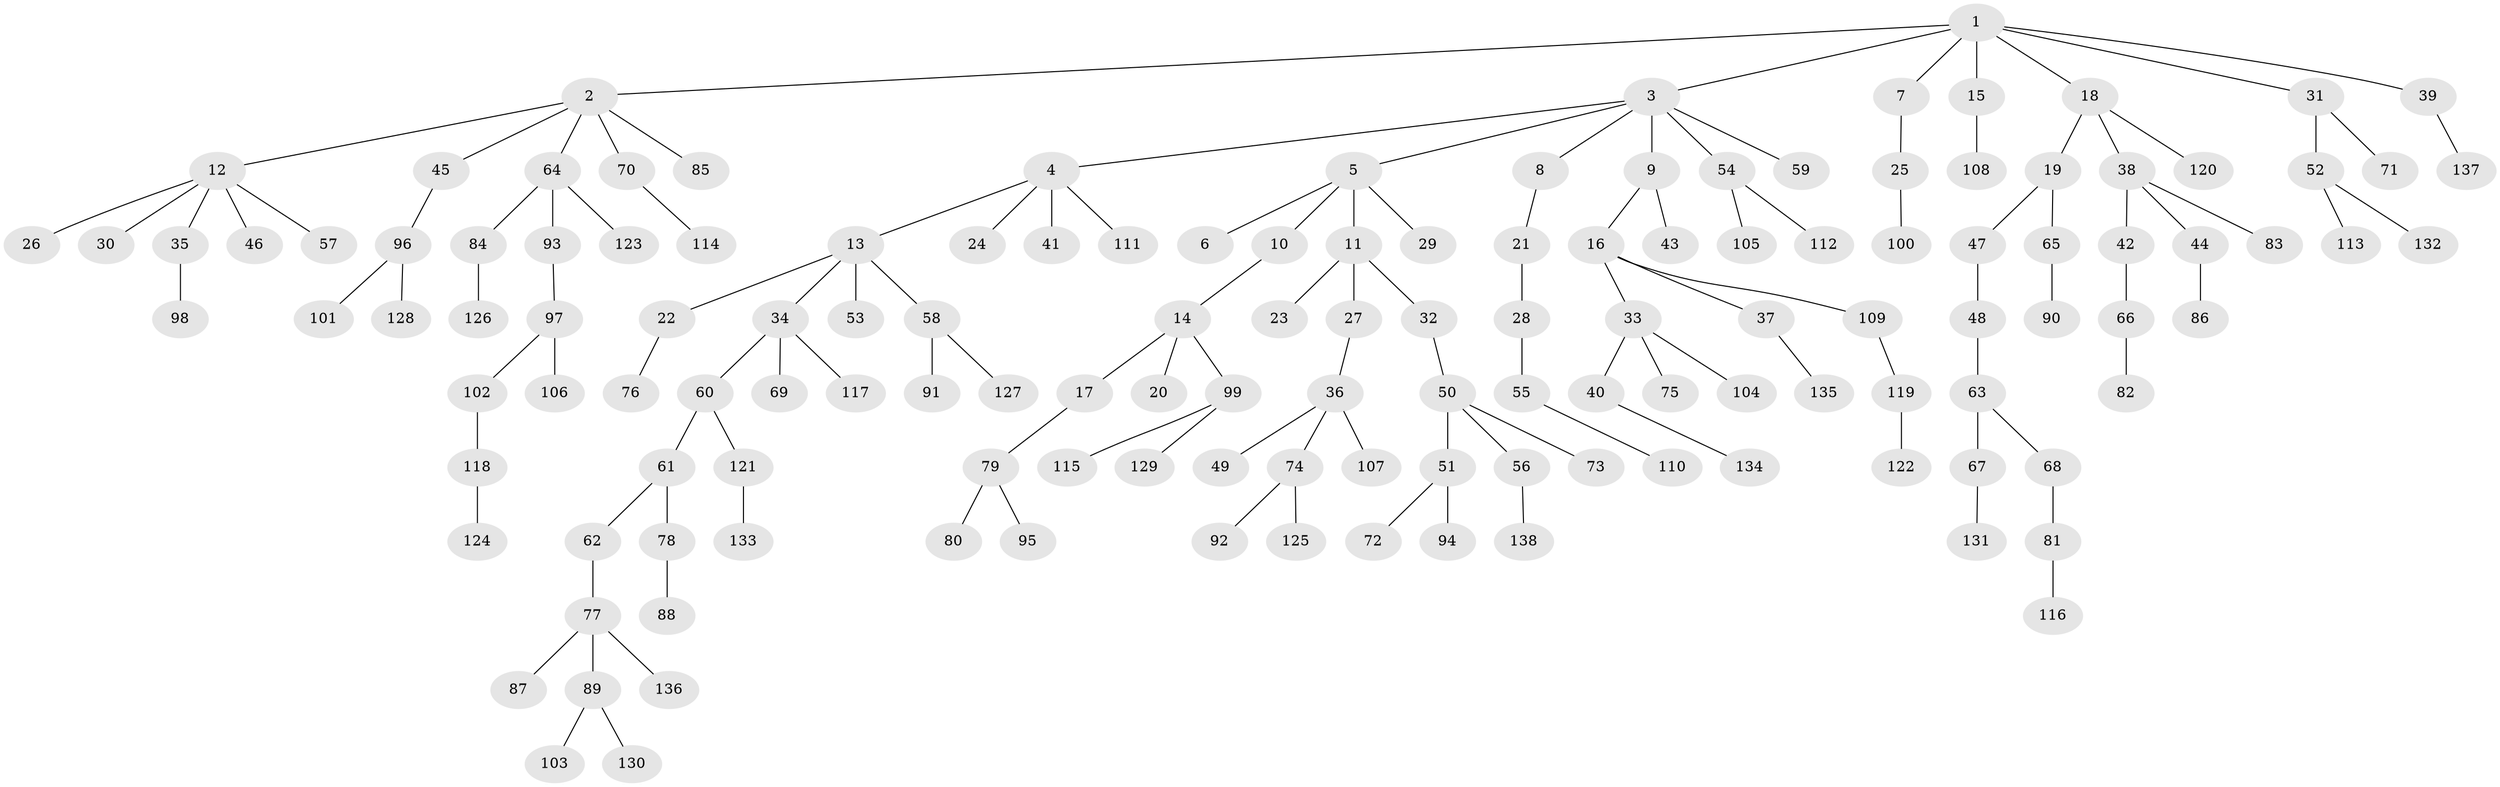 // coarse degree distribution, {8: 0.030927835051546393, 4: 0.05154639175257732, 2: 0.26804123711340205, 5: 0.020618556701030927, 7: 0.010309278350515464, 1: 0.5360824742268041, 6: 0.010309278350515464, 3: 0.07216494845360824}
// Generated by graph-tools (version 1.1) at 2025/52/02/27/25 19:52:11]
// undirected, 138 vertices, 137 edges
graph export_dot {
graph [start="1"]
  node [color=gray90,style=filled];
  1;
  2;
  3;
  4;
  5;
  6;
  7;
  8;
  9;
  10;
  11;
  12;
  13;
  14;
  15;
  16;
  17;
  18;
  19;
  20;
  21;
  22;
  23;
  24;
  25;
  26;
  27;
  28;
  29;
  30;
  31;
  32;
  33;
  34;
  35;
  36;
  37;
  38;
  39;
  40;
  41;
  42;
  43;
  44;
  45;
  46;
  47;
  48;
  49;
  50;
  51;
  52;
  53;
  54;
  55;
  56;
  57;
  58;
  59;
  60;
  61;
  62;
  63;
  64;
  65;
  66;
  67;
  68;
  69;
  70;
  71;
  72;
  73;
  74;
  75;
  76;
  77;
  78;
  79;
  80;
  81;
  82;
  83;
  84;
  85;
  86;
  87;
  88;
  89;
  90;
  91;
  92;
  93;
  94;
  95;
  96;
  97;
  98;
  99;
  100;
  101;
  102;
  103;
  104;
  105;
  106;
  107;
  108;
  109;
  110;
  111;
  112;
  113;
  114;
  115;
  116;
  117;
  118;
  119;
  120;
  121;
  122;
  123;
  124;
  125;
  126;
  127;
  128;
  129;
  130;
  131;
  132;
  133;
  134;
  135;
  136;
  137;
  138;
  1 -- 2;
  1 -- 3;
  1 -- 7;
  1 -- 15;
  1 -- 18;
  1 -- 31;
  1 -- 39;
  2 -- 12;
  2 -- 45;
  2 -- 64;
  2 -- 70;
  2 -- 85;
  3 -- 4;
  3 -- 5;
  3 -- 8;
  3 -- 9;
  3 -- 54;
  3 -- 59;
  4 -- 13;
  4 -- 24;
  4 -- 41;
  4 -- 111;
  5 -- 6;
  5 -- 10;
  5 -- 11;
  5 -- 29;
  7 -- 25;
  8 -- 21;
  9 -- 16;
  9 -- 43;
  10 -- 14;
  11 -- 23;
  11 -- 27;
  11 -- 32;
  12 -- 26;
  12 -- 30;
  12 -- 35;
  12 -- 46;
  12 -- 57;
  13 -- 22;
  13 -- 34;
  13 -- 53;
  13 -- 58;
  14 -- 17;
  14 -- 20;
  14 -- 99;
  15 -- 108;
  16 -- 33;
  16 -- 37;
  16 -- 109;
  17 -- 79;
  18 -- 19;
  18 -- 38;
  18 -- 120;
  19 -- 47;
  19 -- 65;
  21 -- 28;
  22 -- 76;
  25 -- 100;
  27 -- 36;
  28 -- 55;
  31 -- 52;
  31 -- 71;
  32 -- 50;
  33 -- 40;
  33 -- 75;
  33 -- 104;
  34 -- 60;
  34 -- 69;
  34 -- 117;
  35 -- 98;
  36 -- 49;
  36 -- 74;
  36 -- 107;
  37 -- 135;
  38 -- 42;
  38 -- 44;
  38 -- 83;
  39 -- 137;
  40 -- 134;
  42 -- 66;
  44 -- 86;
  45 -- 96;
  47 -- 48;
  48 -- 63;
  50 -- 51;
  50 -- 56;
  50 -- 73;
  51 -- 72;
  51 -- 94;
  52 -- 113;
  52 -- 132;
  54 -- 105;
  54 -- 112;
  55 -- 110;
  56 -- 138;
  58 -- 91;
  58 -- 127;
  60 -- 61;
  60 -- 121;
  61 -- 62;
  61 -- 78;
  62 -- 77;
  63 -- 67;
  63 -- 68;
  64 -- 84;
  64 -- 93;
  64 -- 123;
  65 -- 90;
  66 -- 82;
  67 -- 131;
  68 -- 81;
  70 -- 114;
  74 -- 92;
  74 -- 125;
  77 -- 87;
  77 -- 89;
  77 -- 136;
  78 -- 88;
  79 -- 80;
  79 -- 95;
  81 -- 116;
  84 -- 126;
  89 -- 103;
  89 -- 130;
  93 -- 97;
  96 -- 101;
  96 -- 128;
  97 -- 102;
  97 -- 106;
  99 -- 115;
  99 -- 129;
  102 -- 118;
  109 -- 119;
  118 -- 124;
  119 -- 122;
  121 -- 133;
}
